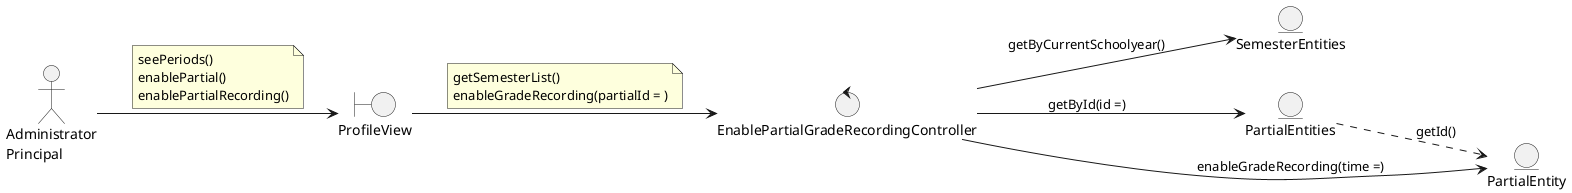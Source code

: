 @startuml
left to right direction

actor "Administrator\nPrincipal"

boundary ProfileView

control EnablePartialGradeRecordingController

entity SemesterEntities
entity PartialEntities
entity PartialEntity

'--- Actor relations ---
"Administrator\nPrincipal" --> ProfileView
note on link
    seePeriods()
    enablePartial()
    enablePartialRecording()
end note

'--- Views relations ---
ProfileView --> EnablePartialGradeRecordingController
note on link
    getSemesterList()
    enableGradeRecording(partialId = )
end note

'--- Controllers relations ---
EnablePartialGradeRecordingController --> SemesterEntities : getByCurrentSchoolyear()
EnablePartialGradeRecordingController --> PartialEntities : getById(id =)
EnablePartialGradeRecordingController --> PartialEntity : enableGradeRecording(time =)

'--- Entity relations ---
PartialEntities ..> PartialEntity : getId()

@enduml
